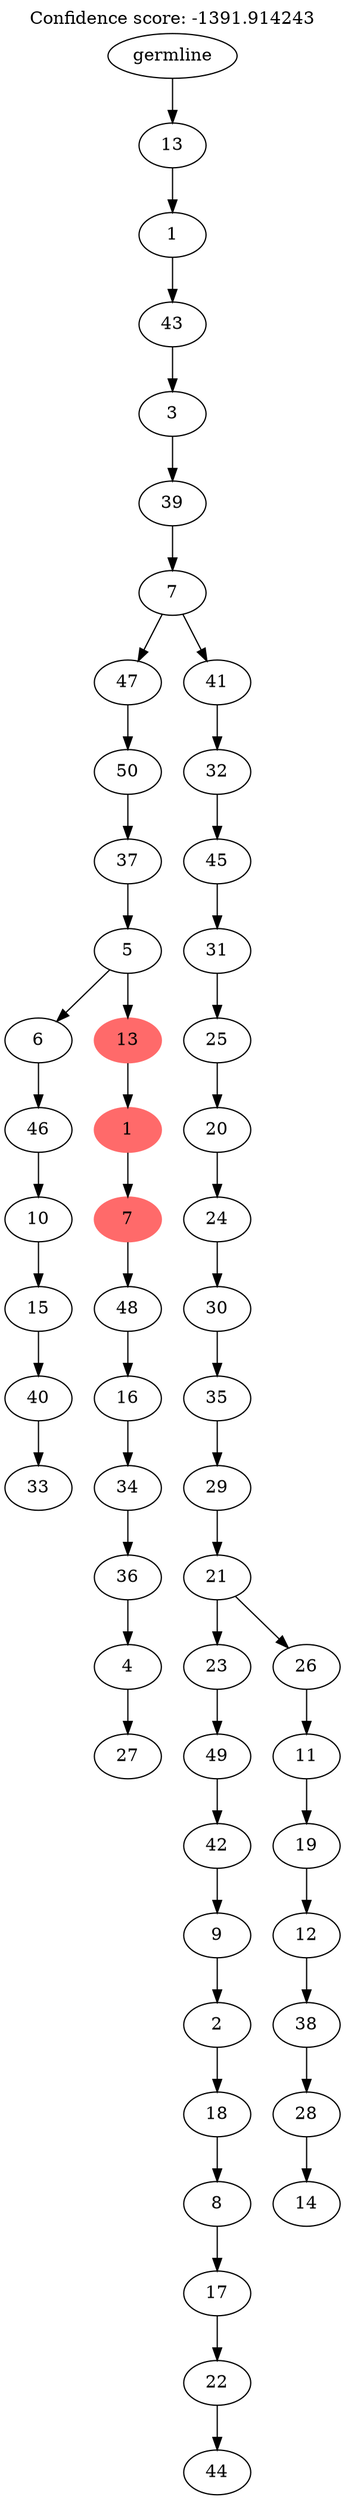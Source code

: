digraph g {
	"52" -> "53";
	"53" [label="33"];
	"51" -> "52";
	"52" [label="40"];
	"50" -> "51";
	"51" [label="15"];
	"49" -> "50";
	"50" [label="10"];
	"48" -> "49";
	"49" [label="46"];
	"46" -> "47";
	"47" [label="27"];
	"45" -> "46";
	"46" [label="4"];
	"44" -> "45";
	"45" [label="36"];
	"43" -> "44";
	"44" [label="34"];
	"42" -> "43";
	"43" [label="16"];
	"41" -> "42";
	"42" [label="48"];
	"40" -> "41";
	"41" [color=indianred1, style=filled, label="7"];
	"39" -> "40";
	"40" [color=indianred1, style=filled, label="1"];
	"38" -> "39";
	"39" [color=indianred1, style=filled, label="13"];
	"38" -> "48";
	"48" [label="6"];
	"37" -> "38";
	"38" [label="5"];
	"36" -> "37";
	"37" [label="37"];
	"35" -> "36";
	"36" [label="50"];
	"33" -> "34";
	"34" [label="44"];
	"32" -> "33";
	"33" [label="22"];
	"31" -> "32";
	"32" [label="17"];
	"30" -> "31";
	"31" [label="8"];
	"29" -> "30";
	"30" [label="18"];
	"28" -> "29";
	"29" [label="2"];
	"27" -> "28";
	"28" [label="9"];
	"26" -> "27";
	"27" [label="42"];
	"25" -> "26";
	"26" [label="49"];
	"23" -> "24";
	"24" [label="14"];
	"22" -> "23";
	"23" [label="28"];
	"21" -> "22";
	"22" [label="38"];
	"20" -> "21";
	"21" [label="12"];
	"19" -> "20";
	"20" [label="19"];
	"18" -> "19";
	"19" [label="11"];
	"17" -> "18";
	"18" [label="26"];
	"17" -> "25";
	"25" [label="23"];
	"16" -> "17";
	"17" [label="21"];
	"15" -> "16";
	"16" [label="29"];
	"14" -> "15";
	"15" [label="35"];
	"13" -> "14";
	"14" [label="30"];
	"12" -> "13";
	"13" [label="24"];
	"11" -> "12";
	"12" [label="20"];
	"10" -> "11";
	"11" [label="25"];
	"9" -> "10";
	"10" [label="31"];
	"8" -> "9";
	"9" [label="45"];
	"7" -> "8";
	"8" [label="32"];
	"6" -> "7";
	"7" [label="41"];
	"6" -> "35";
	"35" [label="47"];
	"5" -> "6";
	"6" [label="7"];
	"4" -> "5";
	"5" [label="39"];
	"3" -> "4";
	"4" [label="3"];
	"2" -> "3";
	"3" [label="43"];
	"1" -> "2";
	"2" [label="1"];
	"0" -> "1";
	"1" [label="13"];
	"0" [label="germline"];
	labelloc="t";
	label="Confidence score: -1391.914243";
}
